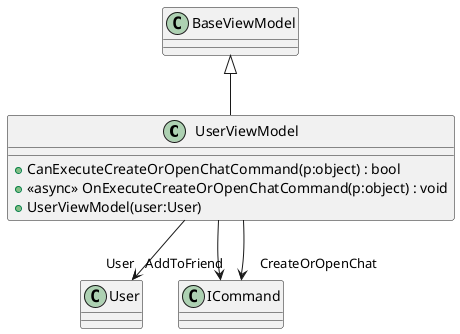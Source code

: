 @startuml
class UserViewModel {
    + CanExecuteCreateOrOpenChatCommand(p:object) : bool
    + <<async>> OnExecuteCreateOrOpenChatCommand(p:object) : void
    + UserViewModel(user:User)
}
BaseViewModel <|-- UserViewModel
UserViewModel --> "User" User
UserViewModel --> "AddToFriend" ICommand
UserViewModel --> "CreateOrOpenChat" ICommand
@enduml
